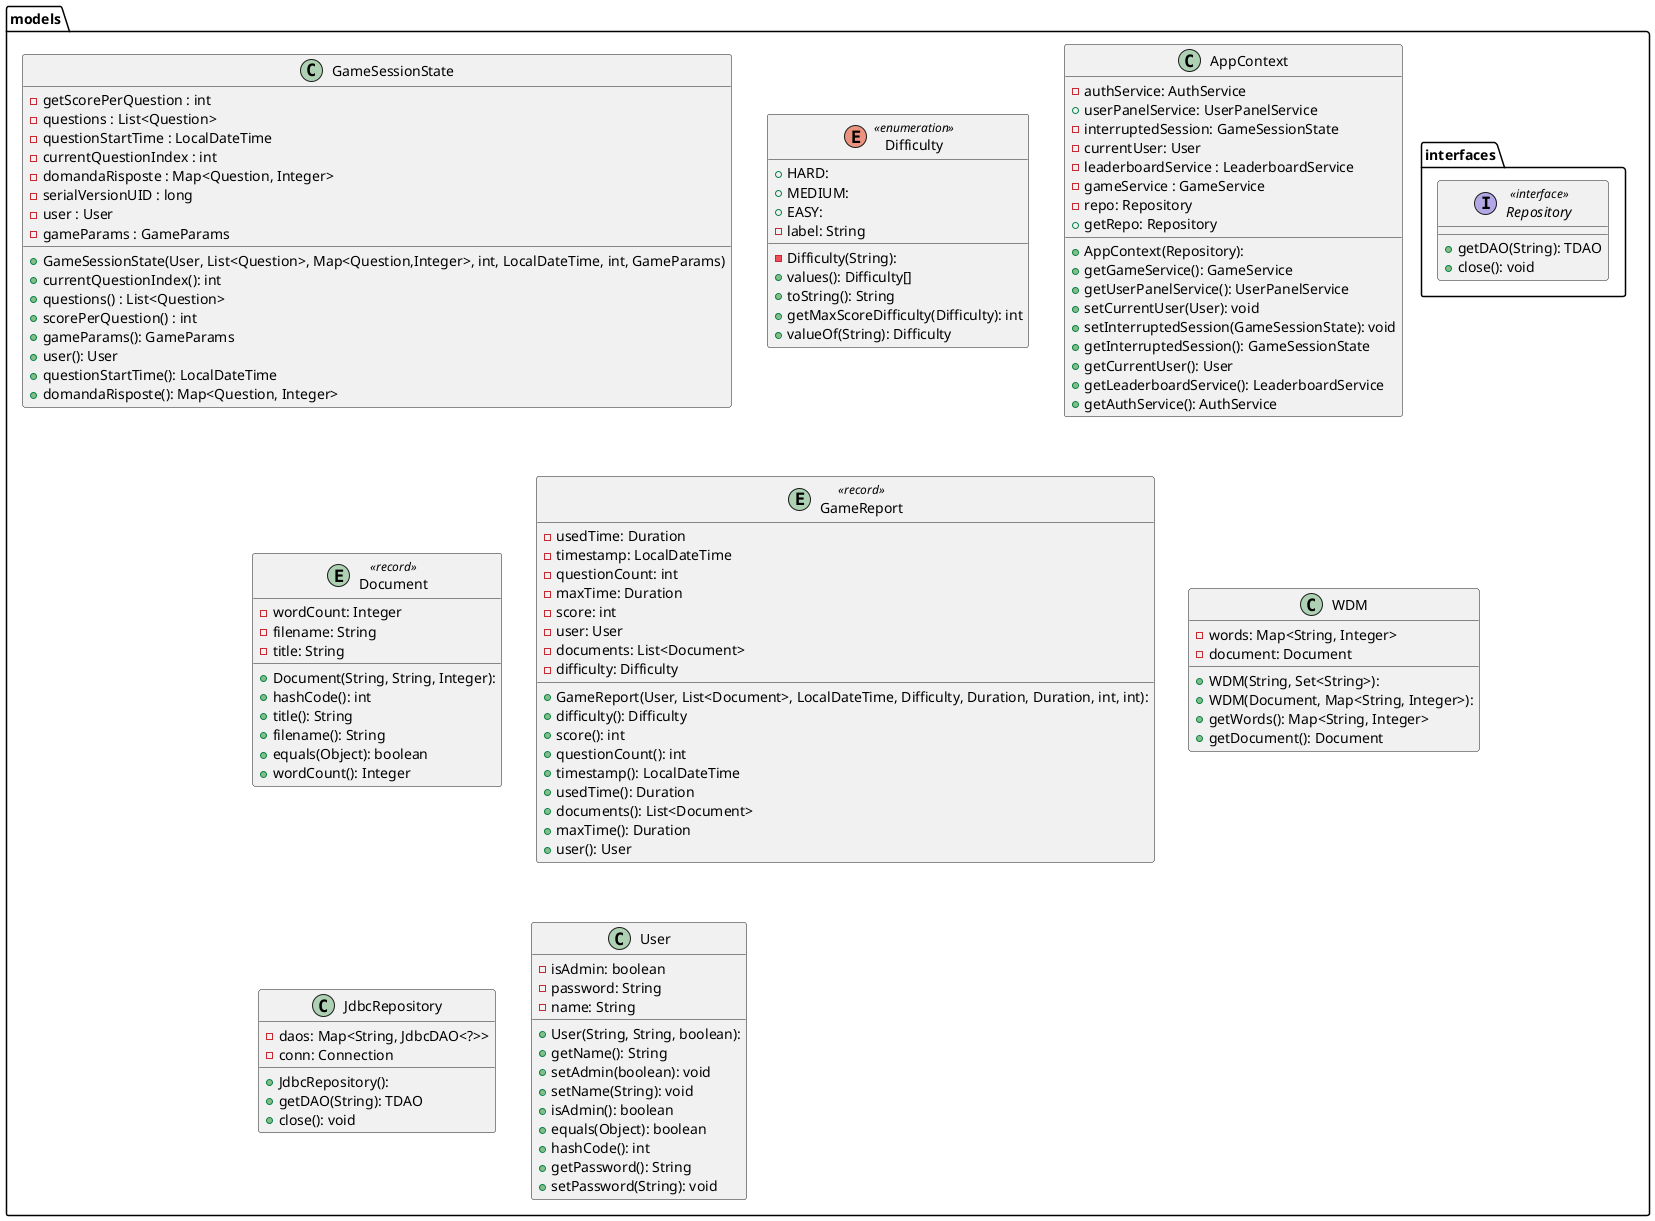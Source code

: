 @startuml
package models {
    class GameSessionState {
    - getScorePerQuestion : int
    - questions : List<Question>
    - questionStartTime : LocalDateTime
    - currentQuestionIndex : int
    - domandaRisposte : Map<Question, Integer>
    - serialVersionUID : long
    - user : User
    - gameParams : GameParams
    + GameSessionState(User, List<Question>, Map<Question,Integer>, int, LocalDateTime, int, GameParams)
    + currentQuestionIndex(): int
    + questions() : List<Question>
    + scorePerQuestion() : int
    + gameParams(): GameParams
    + user(): User
    + questionStartTime(): LocalDateTime
    + domandaRisposte(): Map<Question, Integer>
    }
    enum Difficulty << enumeration >> {
    - Difficulty(String):
    + HARD:
    + MEDIUM:
    + EASY:
    - label: String
    + values(): Difficulty[]
    + toString(): String
    + getMaxScoreDifficulty(Difficulty): int
    + valueOf(String): Difficulty
    }
    class AppContext {
    + AppContext(Repository):
    - authService: AuthService
    + userPanelService: UserPanelService
    - interruptedSession: GameSessionState
    - currentUser: User
    - leaderboardService : LeaderboardService
    - gameService : GameService
    - repo: Repository
    + getGameService(): GameService
    + getUserPanelService(): UserPanelService
    + setCurrentUser(User): void
    + setInterruptedSession(GameSessionState): void
    + getInterruptedSession(): GameSessionState
    + getCurrentUser(): User
    + getRepo: Repository
    + getLeaderboardService(): LeaderboardService
    + getAuthService(): AuthService
    }
    entity Document << record >> {
    + Document(String, String, Integer):
    - wordCount: Integer
    - filename: String
    - title: String
    + hashCode(): int
    + title(): String
    + filename(): String
    + equals(Object): boolean
    + wordCount(): Integer
    }

    entity GameReport << record >> {
    + GameReport(User, List<Document>, LocalDateTime, Difficulty, Duration, Duration, int, int):
    - usedTime: Duration
    - timestamp: LocalDateTime
    - questionCount: int
    - maxTime: Duration
    - score: int
    - user: User
    - documents: List<Document>
    - difficulty: Difficulty
    + difficulty(): Difficulty
    + score(): int
    + questionCount(): int
    + timestamp(): LocalDateTime
    + usedTime(): Duration
    + documents(): List<Document>
    + maxTime(): Duration
    + user(): User
    }
    class WDM {
    + WDM(String, Set<String>):
    + WDM(Document, Map<String, Integer>):
    - words: Map<String, Integer>
    - document: Document
    + getWords(): Map<String, Integer>
    + getDocument(): Document
    }

    class JdbcRepository {
    + JdbcRepository():
    - daos: Map<String, JdbcDAO<?>>
    - conn: Connection
    + getDAO(String): TDAO
    + close(): void
    }
    class User {
    + User(String, String, boolean):
    - isAdmin: boolean
    - password: String
    - name: String
    + getName(): String
    + setAdmin(boolean): void
    + setName(String): void
    + isAdmin(): boolean
    + equals(Object): boolean
    + hashCode(): int
    + getPassword(): String
    + setPassword(String): void
    }

    package interfaces {
        interface Repository << interface >> {
        + getDAO(String): TDAO
        + close(): void
        }
    }
}
@enduml